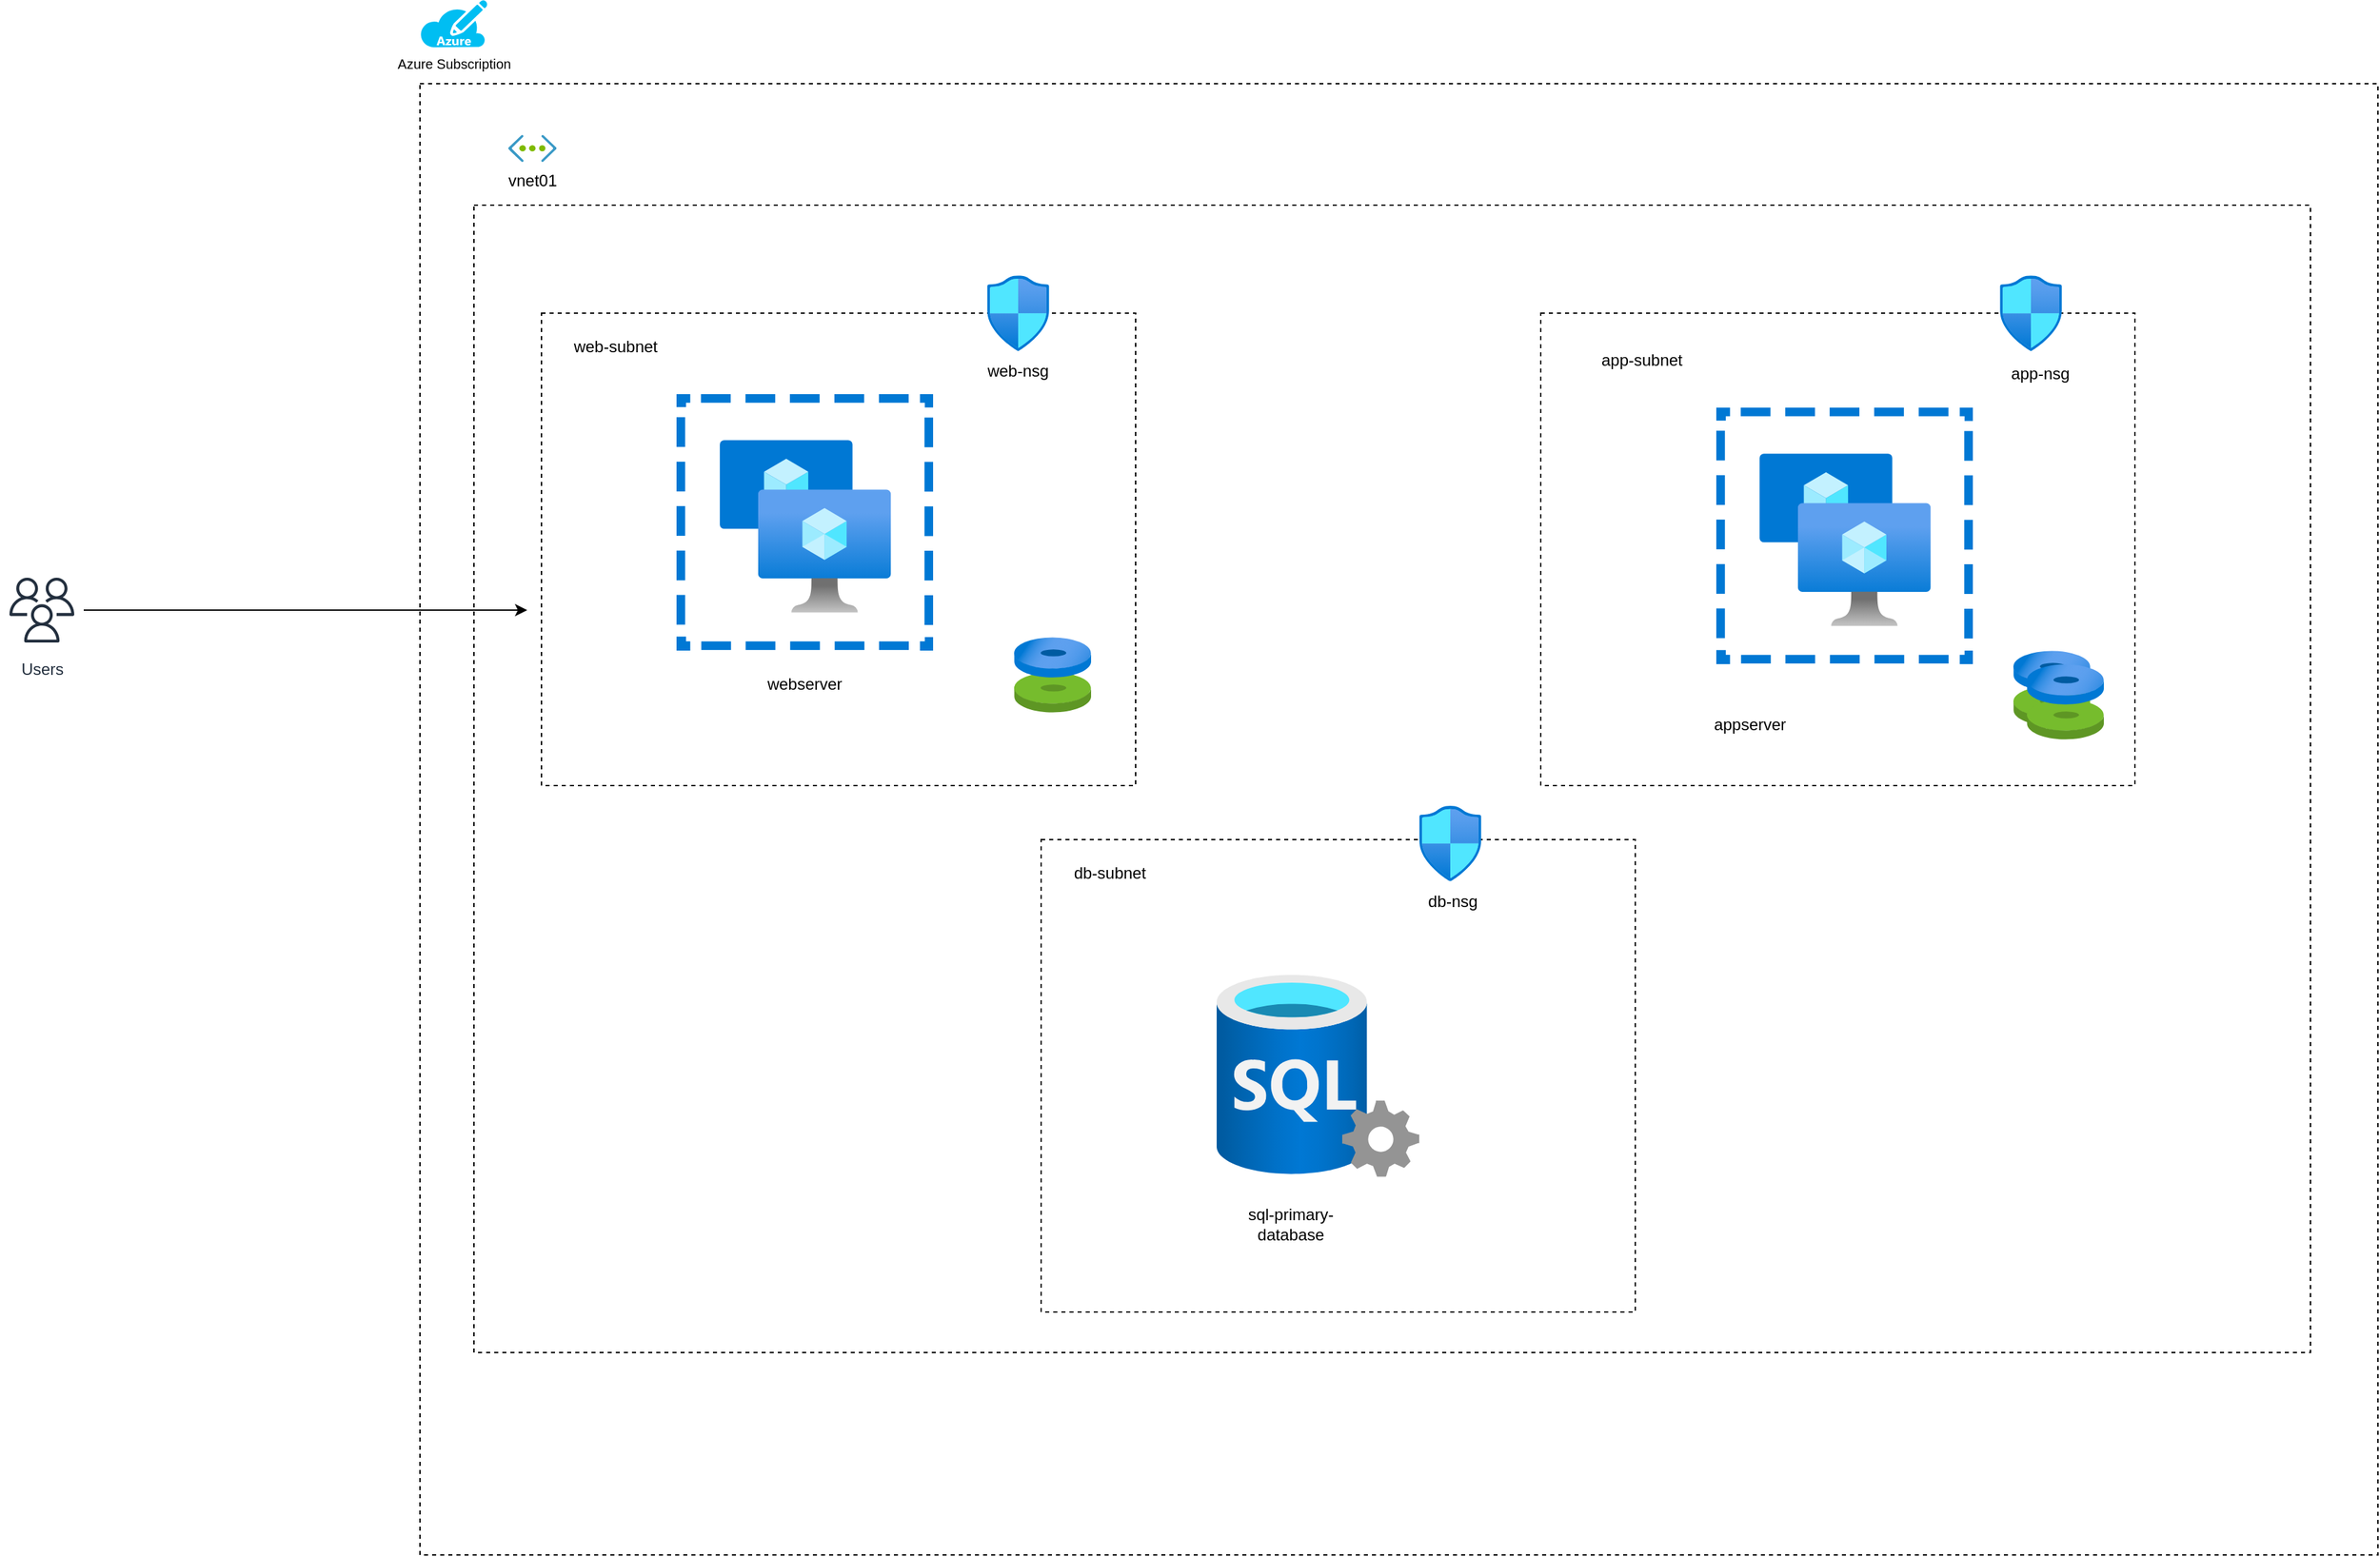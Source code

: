<mxfile version="22.0.0" type="device">
  <diagram id="adTltxUizK4lB7gdmXc4" name="CargoesRunner">
    <mxGraphModel dx="2807" dy="2546" grid="1" gridSize="10" guides="1" tooltips="1" connect="1" arrows="1" fold="1" page="1" pageScale="1" pageWidth="827" pageHeight="1169" math="0" shadow="0">
      <root>
        <mxCell id="0" />
        <mxCell id="1" parent="0" />
        <mxCell id="d2TFUat3Hi6w4V1FMaut-156" value="" style="rounded=0;whiteSpace=wrap;html=1;dashed=1;labelBackgroundColor=#FFFFFF;fontSize=10;" parent="1" vertex="1">
          <mxGeometry x="40" y="50" width="1450" height="1090" as="geometry" />
        </mxCell>
        <mxCell id="d2TFUat3Hi6w4V1FMaut-10" value="" style="group" parent="1" vertex="1" connectable="0">
          <mxGeometry x="70" y="88" width="1342" height="750" as="geometry" />
        </mxCell>
        <mxCell id="d2TFUat3Hi6w4V1FMaut-2" value="vnet01" style="sketch=0;aspect=fixed;html=1;points=[];align=center;image;fontSize=12;image=img/lib/mscae/Virtual_Network.svg;" parent="d2TFUat3Hi6w4V1FMaut-10" vertex="1">
          <mxGeometry x="35.428" width="35.71" height="20" as="geometry" />
        </mxCell>
        <mxCell id="4j93Qou4vxXgcWCJJU2--302" value="&lt;p&gt;&lt;br&gt;&lt;/p&gt;" style="text;html=1;strokeColor=none;fillColor=none;align=center;verticalAlign=middle;whiteSpace=wrap;rounded=0;dashed=1;labelBackgroundColor=#FFFFFF;fontSize=11;" parent="d2TFUat3Hi6w4V1FMaut-10" vertex="1">
          <mxGeometry x="184.69" y="683.12" width="167.06" height="29" as="geometry" />
        </mxCell>
        <mxCell id="4j93Qou4vxXgcWCJJU2--303" value="&lt;p&gt;&lt;br&gt;&lt;/p&gt;" style="text;html=1;strokeColor=none;fillColor=none;align=center;verticalAlign=middle;whiteSpace=wrap;rounded=0;dashed=1;labelBackgroundColor=#FFFFFF;fontSize=11;" parent="d2TFUat3Hi6w4V1FMaut-10" vertex="1">
          <mxGeometry x="308.48" y="683.12" width="167.06" height="29" as="geometry" />
        </mxCell>
        <mxCell id="pekMFbuJNQMpYtFUb2nV-16" value="" style="image;aspect=fixed;html=1;points=[];align=center;fontSize=12;image=img/lib/azure2/databases/SQL_Server.svg;" vertex="1" parent="d2TFUat3Hi6w4V1FMaut-10">
          <mxGeometry x="590" y="620" width="130" height="130" as="geometry" />
        </mxCell>
        <mxCell id="pekMFbuJNQMpYtFUb2nV-18" value="db-nsg" style="text;strokeColor=none;align=center;fillColor=none;html=1;verticalAlign=middle;whiteSpace=wrap;rounded=0;" vertex="1" parent="d2TFUat3Hi6w4V1FMaut-10">
          <mxGeometry x="700" y="552" width="60" height="30" as="geometry" />
        </mxCell>
        <mxCell id="pekMFbuJNQMpYtFUb2nV-20" value="web-nsg" style="text;strokeColor=none;align=center;fillColor=none;html=1;verticalAlign=middle;whiteSpace=wrap;rounded=0;" vertex="1" parent="d2TFUat3Hi6w4V1FMaut-10">
          <mxGeometry x="1141" y="162" width="60" height="30" as="geometry" />
        </mxCell>
        <mxCell id="pekMFbuJNQMpYtFUb2nV-23" value="web-subnet" style="text;strokeColor=none;align=center;fillColor=none;html=1;verticalAlign=middle;whiteSpace=wrap;rounded=0;" vertex="1" parent="d2TFUat3Hi6w4V1FMaut-10">
          <mxGeometry x="810" y="142" width="90" height="30" as="geometry" />
        </mxCell>
        <mxCell id="pekMFbuJNQMpYtFUb2nV-26" value="db-subnet" style="text;strokeColor=none;align=center;fillColor=none;html=1;verticalAlign=middle;whiteSpace=wrap;rounded=0;" vertex="1" parent="d2TFUat3Hi6w4V1FMaut-10">
          <mxGeometry x="740" y="542" width="90" height="30" as="geometry" />
        </mxCell>
        <mxCell id="pekMFbuJNQMpYtFUb2nV-27" value="db-subnet" style="text;strokeColor=none;align=center;fillColor=none;html=1;verticalAlign=middle;whiteSpace=wrap;rounded=0;" vertex="1" parent="d2TFUat3Hi6w4V1FMaut-10">
          <mxGeometry x="720" y="552" width="90" height="30" as="geometry" />
        </mxCell>
        <mxCell id="pekMFbuJNQMpYtFUb2nV-37" value="webserver" style="text;strokeColor=none;align=center;fillColor=none;html=1;verticalAlign=middle;whiteSpace=wrap;rounded=0;" vertex="1" parent="d2TFUat3Hi6w4V1FMaut-10">
          <mxGeometry x="980" y="402" width="90" height="30" as="geometry" />
        </mxCell>
        <mxCell id="pekMFbuJNQMpYtFUb2nV-38" value="webserver" style="text;strokeColor=none;align=center;fillColor=none;html=1;verticalAlign=middle;whiteSpace=wrap;rounded=0;" vertex="1" parent="d2TFUat3Hi6w4V1FMaut-10">
          <mxGeometry x="980" y="402" width="90" height="30" as="geometry" />
        </mxCell>
        <mxCell id="d2TFUat3Hi6w4V1FMaut-157" value="Azure Subscription" style="verticalLabelPosition=bottom;html=1;verticalAlign=top;align=center;strokeColor=none;fillColor=#00BEF2;shape=mxgraph.azure.azure_subscription;dashed=1;labelBackgroundColor=#FFFFFF;fontSize=10;" parent="1" vertex="1">
          <mxGeometry x="40" y="-12" width="50" height="35" as="geometry" />
        </mxCell>
        <mxCell id="4j93Qou4vxXgcWCJJU2--154" value="" style="endArrow=none;html=1;rounded=0;entryX=0.513;entryY=0.078;entryDx=0;entryDy=0;entryPerimeter=0;exitX=0.429;exitY=0.078;exitDx=0;exitDy=0;exitPerimeter=0;" parent="1" edge="1">
          <mxGeometry width="50" height="50" relative="1" as="geometry">
            <mxPoint x="700.002" y="959.999" as="sourcePoint" />
            <mxPoint x="770.032" y="959.999" as="targetPoint" />
          </mxGeometry>
        </mxCell>
        <mxCell id="pekMFbuJNQMpYtFUb2nV-5" value="" style="rounded=0;whiteSpace=wrap;html=1;dashed=1;labelBackgroundColor=#FFFFFF;fontSize=10;" vertex="1" parent="1">
          <mxGeometry x="80" y="140" width="1360" height="850" as="geometry" />
        </mxCell>
        <mxCell id="pekMFbuJNQMpYtFUb2nV-6" value="" style="rounded=0;whiteSpace=wrap;html=1;dashed=1;labelBackgroundColor=#FFFFFF;fontSize=10;" vertex="1" parent="1">
          <mxGeometry x="130" y="220" width="440" height="350" as="geometry" />
        </mxCell>
        <mxCell id="pekMFbuJNQMpYtFUb2nV-7" value="" style="rounded=0;whiteSpace=wrap;html=1;dashed=1;labelBackgroundColor=#FFFFFF;fontSize=10;" vertex="1" parent="1">
          <mxGeometry x="870" y="220" width="440" height="350" as="geometry" />
        </mxCell>
        <mxCell id="pekMFbuJNQMpYtFUb2nV-8" value="" style="rounded=0;whiteSpace=wrap;html=1;dashed=1;labelBackgroundColor=#FFFFFF;fontSize=10;" vertex="1" parent="1">
          <mxGeometry x="500" y="610" width="440" height="350" as="geometry" />
        </mxCell>
        <mxCell id="pekMFbuJNQMpYtFUb2nV-11" value="" style="image;aspect=fixed;html=1;points=[];align=center;fontSize=12;image=img/lib/azure2/networking/Network_Security_Groups.svg;" vertex="1" parent="1">
          <mxGeometry x="460" y="192.14" width="46" height="55.86" as="geometry" />
        </mxCell>
        <mxCell id="pekMFbuJNQMpYtFUb2nV-12" value="" style="image;aspect=fixed;html=1;points=[];align=center;fontSize=12;image=img/lib/azure2/networking/Network_Security_Groups.svg;" vertex="1" parent="1">
          <mxGeometry x="1210" y="192.14" width="46" height="55.86" as="geometry" />
        </mxCell>
        <mxCell id="pekMFbuJNQMpYtFUb2nV-13" value="" style="image;aspect=fixed;html=1;points=[];align=center;fontSize=12;image=img/lib/azure2/networking/Network_Security_Groups.svg;" vertex="1" parent="1">
          <mxGeometry x="780" y="585" width="46" height="55.86" as="geometry" />
        </mxCell>
        <mxCell id="pekMFbuJNQMpYtFUb2nV-14" value="" style="image;aspect=fixed;html=1;points=[];align=center;fontSize=12;image=img/lib/azure2/compute/Availability_Sets.svg;" vertex="1" parent="1">
          <mxGeometry x="230" y="280" width="190" height="190" as="geometry" />
        </mxCell>
        <mxCell id="pekMFbuJNQMpYtFUb2nV-15" value="" style="image;aspect=fixed;html=1;points=[];align=center;fontSize=12;image=img/lib/azure2/compute/Availability_Sets.svg;" vertex="1" parent="1">
          <mxGeometry x="1000" y="290" width="190" height="190" as="geometry" />
        </mxCell>
        <mxCell id="pekMFbuJNQMpYtFUb2nV-17" value="" style="image;aspect=fixed;html=1;points=[];align=center;fontSize=12;image=img/lib/azure2/databases/SQL_Server.svg;" vertex="1" parent="1">
          <mxGeometry x="630" y="710" width="150" height="150" as="geometry" />
        </mxCell>
        <mxCell id="pekMFbuJNQMpYtFUb2nV-19" value="web-nsg" style="text;strokeColor=none;align=center;fillColor=none;html=1;verticalAlign=middle;whiteSpace=wrap;rounded=0;" vertex="1" parent="1">
          <mxGeometry x="453" y="248" width="60" height="30" as="geometry" />
        </mxCell>
        <mxCell id="pekMFbuJNQMpYtFUb2nV-21" value="app-nsg" style="text;strokeColor=none;align=center;fillColor=none;html=1;verticalAlign=middle;whiteSpace=wrap;rounded=0;" vertex="1" parent="1">
          <mxGeometry x="1210" y="250" width="60" height="30" as="geometry" />
        </mxCell>
        <mxCell id="pekMFbuJNQMpYtFUb2nV-22" value="web-subnet" style="text;strokeColor=none;align=center;fillColor=none;html=1;verticalAlign=middle;whiteSpace=wrap;rounded=0;" vertex="1" parent="1">
          <mxGeometry x="140" y="230" width="90" height="30" as="geometry" />
        </mxCell>
        <mxCell id="pekMFbuJNQMpYtFUb2nV-24" value="app-subnet" style="text;strokeColor=none;align=center;fillColor=none;html=1;verticalAlign=middle;whiteSpace=wrap;rounded=0;" vertex="1" parent="1">
          <mxGeometry x="900" y="240" width="90" height="30" as="geometry" />
        </mxCell>
        <mxCell id="pekMFbuJNQMpYtFUb2nV-25" value="db-subnet" style="text;strokeColor=none;align=center;fillColor=none;html=1;verticalAlign=middle;whiteSpace=wrap;rounded=0;" vertex="1" parent="1">
          <mxGeometry x="506" y="620" width="90" height="30" as="geometry" />
        </mxCell>
        <mxCell id="pekMFbuJNQMpYtFUb2nV-28" value="db-nsg" style="text;strokeColor=none;align=center;fillColor=none;html=1;verticalAlign=middle;whiteSpace=wrap;rounded=0;" vertex="1" parent="1">
          <mxGeometry x="760" y="640.86" width="90" height="30" as="geometry" />
        </mxCell>
        <mxCell id="pekMFbuJNQMpYtFUb2nV-30" value="" style="image;aspect=fixed;html=1;points=[];align=center;fontSize=12;image=img/lib/azure2/compute/Disks.svg;" vertex="1" parent="1">
          <mxGeometry x="480" y="460" width="57.0" height="56.0" as="geometry" />
        </mxCell>
        <mxCell id="pekMFbuJNQMpYtFUb2nV-31" value="" style="image;aspect=fixed;html=1;points=[];align=center;fontSize=12;image=img/lib/azure2/compute/Disks.svg;" vertex="1" parent="1">
          <mxGeometry x="1220" y="470" width="57.0" height="56.0" as="geometry" />
        </mxCell>
        <mxCell id="pekMFbuJNQMpYtFUb2nV-32" value="" style="image;aspect=fixed;html=1;points=[];align=center;fontSize=12;image=img/lib/azure2/compute/Disks.svg;" vertex="1" parent="1">
          <mxGeometry x="1230" y="480" width="57.0" height="56.0" as="geometry" />
        </mxCell>
        <mxCell id="pekMFbuJNQMpYtFUb2nV-36" value="webserver" style="text;strokeColor=none;align=center;fillColor=none;html=1;verticalAlign=middle;whiteSpace=wrap;rounded=0;" vertex="1" parent="1">
          <mxGeometry x="280" y="480" width="90" height="30" as="geometry" />
        </mxCell>
        <mxCell id="pekMFbuJNQMpYtFUb2nV-39" value="appserver" style="text;strokeColor=none;align=center;fillColor=none;html=1;verticalAlign=middle;whiteSpace=wrap;rounded=0;" vertex="1" parent="1">
          <mxGeometry x="980" y="510" width="90" height="30" as="geometry" />
        </mxCell>
        <mxCell id="pekMFbuJNQMpYtFUb2nV-41" value="sql-primary-database" style="text;strokeColor=none;align=center;fillColor=none;html=1;verticalAlign=middle;whiteSpace=wrap;rounded=0;" vertex="1" parent="1">
          <mxGeometry x="640" y="880" width="90" height="30" as="geometry" />
        </mxCell>
        <mxCell id="pekMFbuJNQMpYtFUb2nV-45" style="edgeStyle=orthogonalEdgeStyle;rounded=0;orthogonalLoop=1;jettySize=auto;html=1;fontSize=12;startArrow=none;startFill=0;endArrow=classic;endFill=1;sourcePerimeterSpacing=1;targetPerimeterSpacing=1;strokeColor=default;entryX=0.029;entryY=0.353;entryDx=0;entryDy=0;entryPerimeter=0;" edge="1" parent="1" source="pekMFbuJNQMpYtFUb2nV-46" target="pekMFbuJNQMpYtFUb2nV-5">
          <mxGeometry relative="1" as="geometry">
            <mxPoint x="-331.0" y="444" as="targetPoint" />
          </mxGeometry>
        </mxCell>
        <mxCell id="pekMFbuJNQMpYtFUb2nV-46" value="Users" style="sketch=0;outlineConnect=0;fontColor=#232F3E;gradientColor=none;strokeColor=#232F3E;fillColor=#ffffff;dashed=0;verticalLabelPosition=bottom;verticalAlign=top;align=center;html=1;fontSize=12;fontStyle=0;aspect=fixed;shape=mxgraph.aws4.resourceIcon;resIcon=mxgraph.aws4.users;labelBackgroundColor=#FFFFFF;" vertex="1" parent="1">
          <mxGeometry x="-270" y="410" width="60" height="60" as="geometry" />
        </mxCell>
      </root>
    </mxGraphModel>
  </diagram>
</mxfile>
